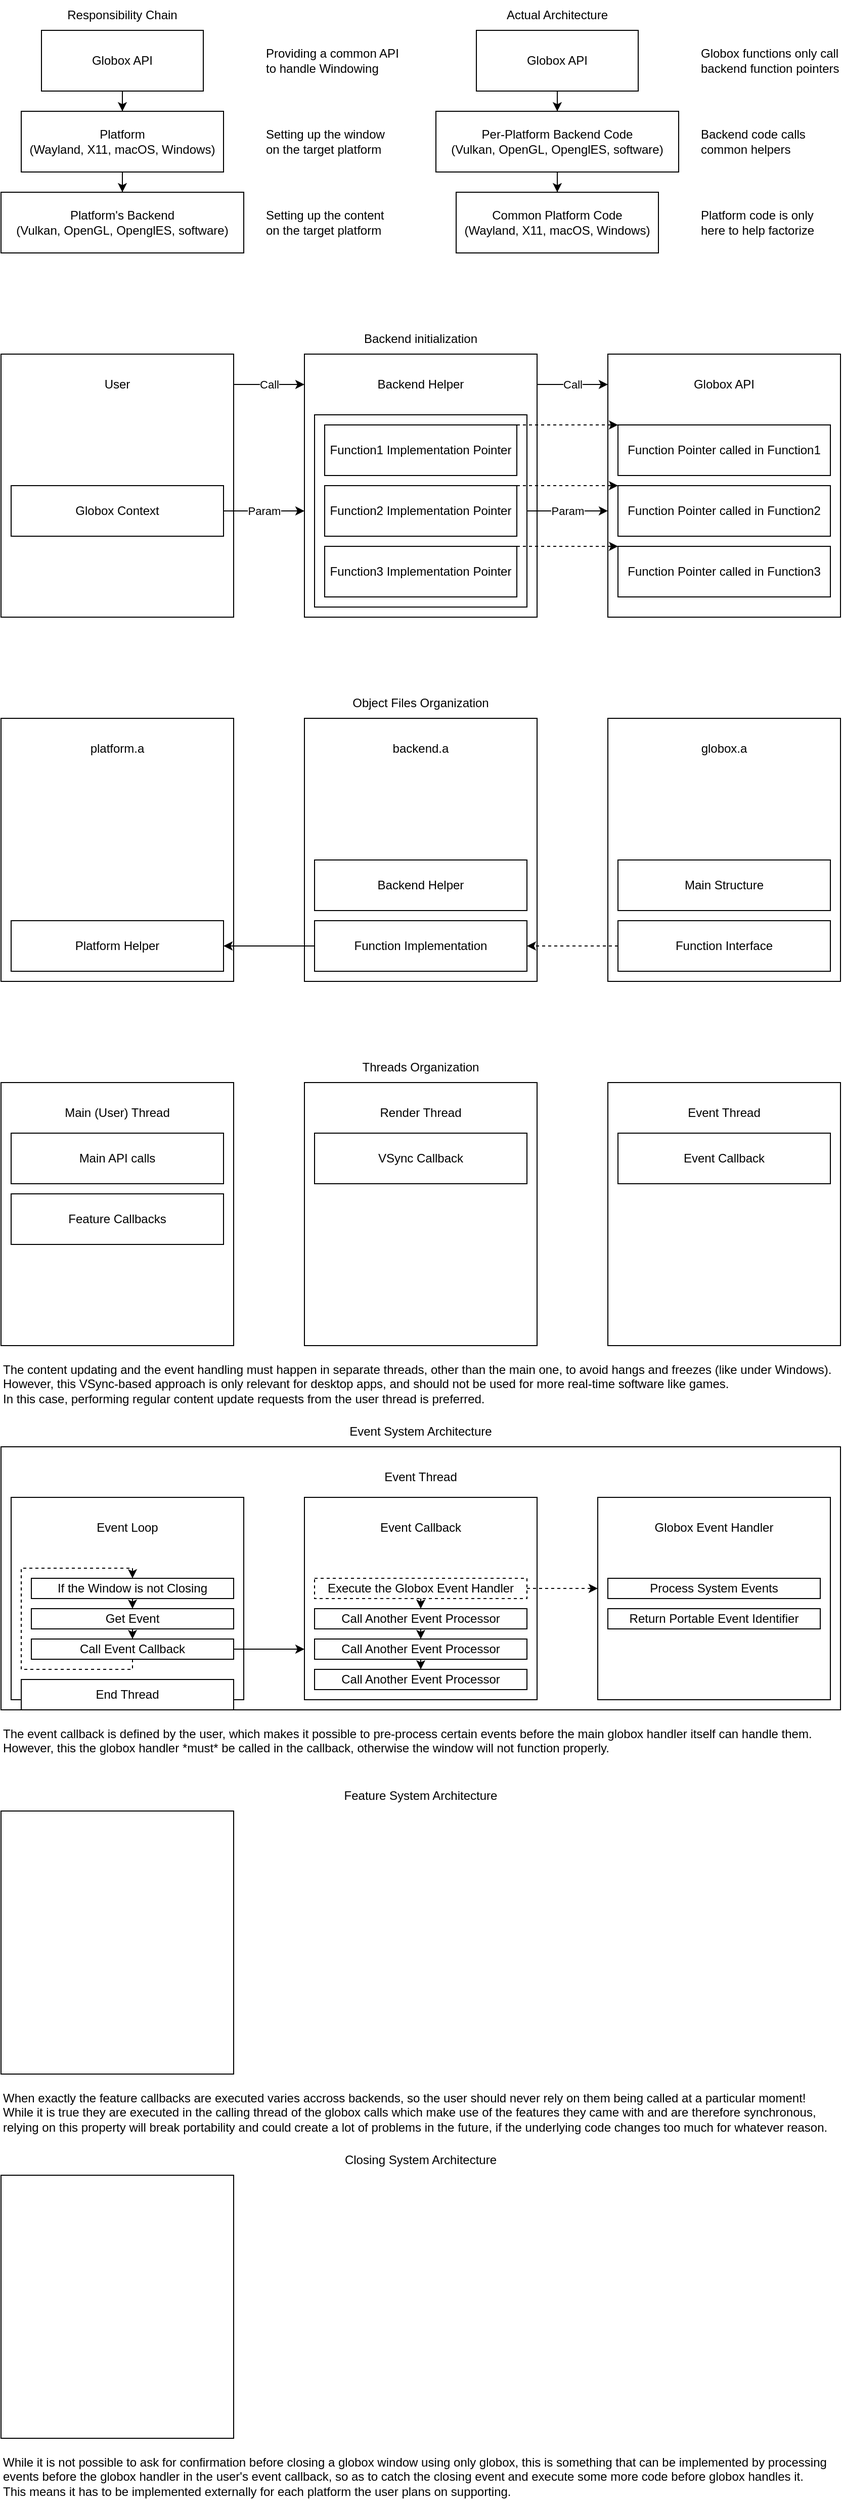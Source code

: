 <mxfile version="19.0.3" type="device"><diagram id="q395PleBGJEE1dHYPSkm" name="Page-1"><mxGraphModel dx="1185" dy="733" grid="1" gridSize="10" guides="0" tooltips="1" connect="1" arrows="1" fold="1" page="1" pageScale="1" pageWidth="850" pageHeight="1100" math="0" shadow="0"><root><mxCell id="0"/><mxCell id="1" parent="0"/><mxCell id="Ep6FRqUDfhVy1RujFqvS-13" value="" style="rounded=0;whiteSpace=wrap;html=1;" parent="1" vertex="1"><mxGeometry x="310" y="360" width="230" height="260" as="geometry"/></mxCell><mxCell id="Ep6FRqUDfhVy1RujFqvS-33" value="Param" style="edgeStyle=orthogonalEdgeStyle;rounded=0;orthogonalLoop=1;jettySize=auto;html=1;entryX=0;entryY=0.596;entryDx=0;entryDy=0;entryPerimeter=0;" parent="1" source="Ep6FRqUDfhVy1RujFqvS-31" target="Ep6FRqUDfhVy1RujFqvS-12" edge="1"><mxGeometry relative="1" as="geometry"><Array as="points"/></mxGeometry></mxCell><mxCell id="Ep6FRqUDfhVy1RujFqvS-31" value="" style="rounded=0;whiteSpace=wrap;html=1;" parent="1" vertex="1"><mxGeometry x="320" y="420" width="210" height="190" as="geometry"/></mxCell><mxCell id="Ep6FRqUDfhVy1RujFqvS-12" value="" style="rounded=0;whiteSpace=wrap;html=1;" parent="1" vertex="1"><mxGeometry x="610" y="360" width="230" height="260" as="geometry"/></mxCell><mxCell id="Ep6FRqUDfhVy1RujFqvS-30" value="&lt;div&gt;Call&lt;/div&gt;" style="edgeStyle=orthogonalEdgeStyle;rounded=0;orthogonalLoop=1;jettySize=auto;html=1;" parent="1" target="Ep6FRqUDfhVy1RujFqvS-12" edge="1"><mxGeometry relative="1" as="geometry"><mxPoint x="540" y="390" as="sourcePoint"/><Array as="points"><mxPoint x="540" y="390"/></Array></mxGeometry></mxCell><mxCell id="Wh6roSkXp979IWMYwvBI-26" style="edgeStyle=orthogonalEdgeStyle;rounded=0;orthogonalLoop=1;jettySize=auto;html=1;" parent="1" source="Wh6roSkXp979IWMYwvBI-1" target="Wh6roSkXp979IWMYwvBI-2" edge="1"><mxGeometry relative="1" as="geometry"/></mxCell><mxCell id="Wh6roSkXp979IWMYwvBI-1" value="&lt;div&gt;Platform&lt;/div&gt;&lt;div&gt;(Wayland, X11, macOS, Windows)&lt;/div&gt;" style="rounded=0;whiteSpace=wrap;html=1;" parent="1" vertex="1"><mxGeometry x="30" y="120" width="200" height="60" as="geometry"/></mxCell><mxCell id="Wh6roSkXp979IWMYwvBI-2" value="&lt;div&gt;Platform's Backend&lt;/div&gt;&lt;div&gt;(Vulkan, OpenGL, OpenglES, software)&lt;/div&gt;" style="rounded=0;whiteSpace=wrap;html=1;" parent="1" vertex="1"><mxGeometry x="10" y="200" width="240" height="60" as="geometry"/></mxCell><mxCell id="Wh6roSkXp979IWMYwvBI-25" style="edgeStyle=orthogonalEdgeStyle;rounded=0;orthogonalLoop=1;jettySize=auto;html=1;" parent="1" source="Wh6roSkXp979IWMYwvBI-3" target="Wh6roSkXp979IWMYwvBI-1" edge="1"><mxGeometry relative="1" as="geometry"/></mxCell><mxCell id="Wh6roSkXp979IWMYwvBI-3" value="&lt;div&gt;Globox API&lt;/div&gt;" style="rounded=0;whiteSpace=wrap;html=1;" parent="1" vertex="1"><mxGeometry x="50" y="40" width="160" height="60" as="geometry"/></mxCell><mxCell id="Wh6roSkXp979IWMYwvBI-4" value="Responsibility Chain" style="text;html=1;strokeColor=none;fillColor=none;align=center;verticalAlign=middle;whiteSpace=wrap;rounded=0;" parent="1" vertex="1"><mxGeometry x="10" y="10" width="240" height="30" as="geometry"/></mxCell><mxCell id="Wh6roSkXp979IWMYwvBI-5" value="Providing a common API to handle Windowing" style="text;html=1;strokeColor=none;fillColor=none;align=left;verticalAlign=middle;whiteSpace=wrap;rounded=0;" parent="1" vertex="1"><mxGeometry x="270" y="50" width="140" height="40" as="geometry"/></mxCell><mxCell id="Wh6roSkXp979IWMYwvBI-6" value="Setting up the window on the target platform" style="text;html=1;strokeColor=none;fillColor=none;align=left;verticalAlign=middle;whiteSpace=wrap;rounded=0;" parent="1" vertex="1"><mxGeometry x="270" y="130" width="130" height="40" as="geometry"/></mxCell><mxCell id="Wh6roSkXp979IWMYwvBI-7" value="Setting up the content on the target platform" style="text;html=1;strokeColor=none;fillColor=none;align=left;verticalAlign=middle;whiteSpace=wrap;rounded=0;" parent="1" vertex="1"><mxGeometry x="270" y="210" width="130" height="40" as="geometry"/></mxCell><mxCell id="Wh6roSkXp979IWMYwvBI-18" value="&lt;div&gt;Common Platform Code&lt;br&gt;&lt;/div&gt;&lt;div&gt;(Wayland, X11, macOS, Windows)&lt;/div&gt;" style="rounded=0;whiteSpace=wrap;html=1;" parent="1" vertex="1"><mxGeometry x="460" y="200" width="200" height="60" as="geometry"/></mxCell><mxCell id="Wh6roSkXp979IWMYwvBI-28" style="edgeStyle=orthogonalEdgeStyle;rounded=0;orthogonalLoop=1;jettySize=auto;html=1;" parent="1" source="Wh6roSkXp979IWMYwvBI-19" target="Wh6roSkXp979IWMYwvBI-18" edge="1"><mxGeometry relative="1" as="geometry"/></mxCell><mxCell id="Wh6roSkXp979IWMYwvBI-19" value="&lt;div&gt;Per-Platform Backend Code&lt;br&gt;&lt;/div&gt;&lt;div&gt;(Vulkan, OpenGL, OpenglES, software)&lt;/div&gt;" style="rounded=0;whiteSpace=wrap;html=1;" parent="1" vertex="1"><mxGeometry x="440" y="120" width="240" height="60" as="geometry"/></mxCell><mxCell id="Wh6roSkXp979IWMYwvBI-27" style="edgeStyle=orthogonalEdgeStyle;rounded=0;orthogonalLoop=1;jettySize=auto;html=1;" parent="1" source="Wh6roSkXp979IWMYwvBI-20" target="Wh6roSkXp979IWMYwvBI-19" edge="1"><mxGeometry relative="1" as="geometry"/></mxCell><mxCell id="Wh6roSkXp979IWMYwvBI-20" value="&lt;div&gt;Globox API&lt;/div&gt;" style="rounded=0;whiteSpace=wrap;html=1;" parent="1" vertex="1"><mxGeometry x="480" y="40" width="160" height="60" as="geometry"/></mxCell><mxCell id="Wh6roSkXp979IWMYwvBI-21" value="&lt;div&gt;Actual Architecture&lt;/div&gt;" style="text;html=1;strokeColor=none;fillColor=none;align=center;verticalAlign=middle;whiteSpace=wrap;rounded=0;" parent="1" vertex="1"><mxGeometry x="440" y="10" width="240" height="30" as="geometry"/></mxCell><mxCell id="Wh6roSkXp979IWMYwvBI-22" value="Globox functions only call backend function pointers" style="text;html=1;strokeColor=none;fillColor=none;align=left;verticalAlign=middle;whiteSpace=wrap;rounded=0;" parent="1" vertex="1"><mxGeometry x="700" y="50" width="140" height="40" as="geometry"/></mxCell><mxCell id="Wh6roSkXp979IWMYwvBI-23" value="Backend code calls common helpers" style="text;html=1;strokeColor=none;fillColor=none;align=left;verticalAlign=middle;whiteSpace=wrap;rounded=0;" parent="1" vertex="1"><mxGeometry x="700" y="130" width="130" height="40" as="geometry"/></mxCell><mxCell id="Wh6roSkXp979IWMYwvBI-24" value="&lt;div&gt;Platform code is only here to help factorize&lt;/div&gt;" style="text;html=1;strokeColor=none;fillColor=none;align=left;verticalAlign=middle;whiteSpace=wrap;rounded=0;" parent="1" vertex="1"><mxGeometry x="700" y="210" width="130" height="40" as="geometry"/></mxCell><mxCell id="Ep6FRqUDfhVy1RujFqvS-20" value="Call" style="edgeStyle=orthogonalEdgeStyle;rounded=0;orthogonalLoop=1;jettySize=auto;html=1;" parent="1" source="Ep6FRqUDfhVy1RujFqvS-5" edge="1"><mxGeometry relative="1" as="geometry"><mxPoint x="310" y="390" as="targetPoint"/><Array as="points"><mxPoint x="310" y="390"/></Array></mxGeometry></mxCell><mxCell id="Ep6FRqUDfhVy1RujFqvS-5" value="" style="rounded=0;whiteSpace=wrap;html=1;" parent="1" vertex="1"><mxGeometry x="10" y="360" width="230" height="260" as="geometry"/></mxCell><mxCell id="Ep6FRqUDfhVy1RujFqvS-34" style="edgeStyle=orthogonalEdgeStyle;rounded=0;orthogonalLoop=1;jettySize=auto;html=1;dashed=1;" parent="1" source="Ep6FRqUDfhVy1RujFqvS-2" target="Ep6FRqUDfhVy1RujFqvS-14" edge="1"><mxGeometry relative="1" as="geometry"><Array as="points"><mxPoint x="570" y="430"/><mxPoint x="570" y="430"/></Array></mxGeometry></mxCell><mxCell id="Ep6FRqUDfhVy1RujFqvS-2" value="Function1 Implementation Pointer" style="rounded=0;whiteSpace=wrap;html=1;" parent="1" vertex="1"><mxGeometry x="330" y="430" width="190" height="50" as="geometry"/></mxCell><mxCell id="Ep6FRqUDfhVy1RujFqvS-35" style="edgeStyle=orthogonalEdgeStyle;rounded=0;orthogonalLoop=1;jettySize=auto;html=1;exitX=1;exitY=0;exitDx=0;exitDy=0;entryX=0;entryY=0;entryDx=0;entryDy=0;dashed=1;" parent="1" source="Ep6FRqUDfhVy1RujFqvS-3" target="Ep6FRqUDfhVy1RujFqvS-15" edge="1"><mxGeometry relative="1" as="geometry"><Array as="points"><mxPoint x="570" y="490"/><mxPoint x="570" y="490"/></Array></mxGeometry></mxCell><mxCell id="Ep6FRqUDfhVy1RujFqvS-3" value="Function2 Implementation Pointer" style="rounded=0;whiteSpace=wrap;html=1;" parent="1" vertex="1"><mxGeometry x="330" y="490" width="190" height="50" as="geometry"/></mxCell><mxCell id="Ep6FRqUDfhVy1RujFqvS-36" style="edgeStyle=orthogonalEdgeStyle;rounded=0;orthogonalLoop=1;jettySize=auto;html=1;exitX=1;exitY=0;exitDx=0;exitDy=0;entryX=0;entryY=0;entryDx=0;entryDy=0;dashed=1;" parent="1" source="Ep6FRqUDfhVy1RujFqvS-10" target="Ep6FRqUDfhVy1RujFqvS-16" edge="1"><mxGeometry relative="1" as="geometry"><Array as="points"><mxPoint x="550" y="550"/><mxPoint x="550" y="550"/></Array></mxGeometry></mxCell><mxCell id="Ep6FRqUDfhVy1RujFqvS-10" value="Function3 Implementation Pointer" style="rounded=0;whiteSpace=wrap;html=1;" parent="1" vertex="1"><mxGeometry x="330" y="550" width="190" height="50" as="geometry"/></mxCell><mxCell id="Ep6FRqUDfhVy1RujFqvS-14" value="Function Pointer called in Function1" style="rounded=0;whiteSpace=wrap;html=1;" parent="1" vertex="1"><mxGeometry x="620" y="430" width="210" height="50" as="geometry"/></mxCell><mxCell id="Ep6FRqUDfhVy1RujFqvS-15" value="Function Pointer called in Function2" style="rounded=0;whiteSpace=wrap;html=1;" parent="1" vertex="1"><mxGeometry x="620" y="490" width="210" height="50" as="geometry"/></mxCell><mxCell id="Ep6FRqUDfhVy1RujFqvS-16" value="Function Pointer called in Function3" style="rounded=0;whiteSpace=wrap;html=1;" parent="1" vertex="1"><mxGeometry x="620" y="550" width="210" height="50" as="geometry"/></mxCell><mxCell id="Ep6FRqUDfhVy1RujFqvS-17" value="User" style="text;html=1;strokeColor=none;fillColor=none;align=center;verticalAlign=middle;whiteSpace=wrap;rounded=0;" parent="1" vertex="1"><mxGeometry x="20" y="370" width="210" height="40" as="geometry"/></mxCell><mxCell id="Ep6FRqUDfhVy1RujFqvS-18" value="Backend Helper" style="text;html=1;strokeColor=none;fillColor=none;align=center;verticalAlign=middle;whiteSpace=wrap;rounded=0;" parent="1" vertex="1"><mxGeometry x="320" y="370" width="210" height="40" as="geometry"/></mxCell><mxCell id="Ep6FRqUDfhVy1RujFqvS-19" value="Globox API" style="text;html=1;strokeColor=none;fillColor=none;align=center;verticalAlign=middle;whiteSpace=wrap;rounded=0;" parent="1" vertex="1"><mxGeometry x="620" y="370" width="210" height="40" as="geometry"/></mxCell><mxCell id="Ep6FRqUDfhVy1RujFqvS-25" value="Backend initialization" style="text;html=1;strokeColor=none;fillColor=none;align=center;verticalAlign=middle;whiteSpace=wrap;rounded=0;" parent="1" vertex="1"><mxGeometry x="10" y="330" width="830" height="30" as="geometry"/></mxCell><mxCell id="Ep6FRqUDfhVy1RujFqvS-28" value="Param" style="edgeStyle=orthogonalEdgeStyle;rounded=0;orthogonalLoop=1;jettySize=auto;html=1;" parent="1" source="Ep6FRqUDfhVy1RujFqvS-26" edge="1"><mxGeometry relative="1" as="geometry"><mxPoint x="310" y="515" as="targetPoint"/><Array as="points"><mxPoint x="310" y="515"/></Array></mxGeometry></mxCell><mxCell id="Ep6FRqUDfhVy1RujFqvS-26" value="Globox Context" style="rounded=0;whiteSpace=wrap;html=1;" parent="1" vertex="1"><mxGeometry x="20" y="490" width="210" height="50" as="geometry"/></mxCell><mxCell id="Ep6FRqUDfhVy1RujFqvS-37" value="Object Files Organization" style="text;html=1;strokeColor=none;fillColor=none;align=center;verticalAlign=middle;whiteSpace=wrap;rounded=0;" parent="1" vertex="1"><mxGeometry x="10" y="690" width="830" height="30" as="geometry"/></mxCell><mxCell id="dSDK5b-otHIs8N-x7bHy-1" value="" style="rounded=0;whiteSpace=wrap;html=1;" parent="1" vertex="1"><mxGeometry x="10" y="720" width="230" height="260" as="geometry"/></mxCell><mxCell id="dSDK5b-otHIs8N-x7bHy-2" value="platform.a" style="text;html=1;strokeColor=none;fillColor=none;align=center;verticalAlign=middle;whiteSpace=wrap;rounded=0;" parent="1" vertex="1"><mxGeometry x="20" y="730" width="210" height="40" as="geometry"/></mxCell><mxCell id="dSDK5b-otHIs8N-x7bHy-4" value="" style="rounded=0;whiteSpace=wrap;html=1;" parent="1" vertex="1"><mxGeometry x="310" y="720" width="230" height="260" as="geometry"/></mxCell><mxCell id="dSDK5b-otHIs8N-x7bHy-5" value="&lt;div&gt;backend.a&lt;/div&gt;" style="text;html=1;strokeColor=none;fillColor=none;align=center;verticalAlign=middle;whiteSpace=wrap;rounded=0;" parent="1" vertex="1"><mxGeometry x="320" y="730" width="210" height="40" as="geometry"/></mxCell><mxCell id="dSDK5b-otHIs8N-x7bHy-6" value="" style="rounded=0;whiteSpace=wrap;html=1;" parent="1" vertex="1"><mxGeometry x="610" y="720" width="230" height="260" as="geometry"/></mxCell><mxCell id="dSDK5b-otHIs8N-x7bHy-7" value="globox.a" style="text;html=1;strokeColor=none;fillColor=none;align=center;verticalAlign=middle;whiteSpace=wrap;rounded=0;" parent="1" vertex="1"><mxGeometry x="620" y="730" width="210" height="40" as="geometry"/></mxCell><mxCell id="dSDK5b-otHIs8N-x7bHy-11" style="edgeStyle=orthogonalEdgeStyle;rounded=0;orthogonalLoop=1;jettySize=auto;html=1;" parent="1" source="dSDK5b-otHIs8N-x7bHy-8" target="dSDK5b-otHIs8N-x7bHy-9" edge="1"><mxGeometry relative="1" as="geometry"/></mxCell><mxCell id="dSDK5b-otHIs8N-x7bHy-8" value="Function Implementation" style="rounded=0;whiteSpace=wrap;html=1;" parent="1" vertex="1"><mxGeometry x="320" y="920" width="210" height="50" as="geometry"/></mxCell><mxCell id="dSDK5b-otHIs8N-x7bHy-9" value="Platform Helper" style="rounded=0;whiteSpace=wrap;html=1;" parent="1" vertex="1"><mxGeometry x="20" y="920" width="210" height="50" as="geometry"/></mxCell><mxCell id="dSDK5b-otHIs8N-x7bHy-12" style="edgeStyle=orthogonalEdgeStyle;rounded=0;orthogonalLoop=1;jettySize=auto;html=1;dashed=1;" parent="1" source="dSDK5b-otHIs8N-x7bHy-10" target="dSDK5b-otHIs8N-x7bHy-8" edge="1"><mxGeometry relative="1" as="geometry"/></mxCell><mxCell id="dSDK5b-otHIs8N-x7bHy-10" value="Function Interface" style="rounded=0;whiteSpace=wrap;html=1;" parent="1" vertex="1"><mxGeometry x="620" y="920" width="210" height="50" as="geometry"/></mxCell><mxCell id="dSDK5b-otHIs8N-x7bHy-13" value="Backend Helper" style="rounded=0;whiteSpace=wrap;html=1;" parent="1" vertex="1"><mxGeometry x="320" y="860" width="210" height="50" as="geometry"/></mxCell><mxCell id="dSDK5b-otHIs8N-x7bHy-14" value="Main Structure" style="rounded=0;whiteSpace=wrap;html=1;" parent="1" vertex="1"><mxGeometry x="620" y="860" width="210" height="50" as="geometry"/></mxCell><mxCell id="dSDK5b-otHIs8N-x7bHy-15" value="Threads Organization" style="text;html=1;strokeColor=none;fillColor=none;align=center;verticalAlign=middle;whiteSpace=wrap;rounded=0;" parent="1" vertex="1"><mxGeometry x="10" y="1050" width="830" height="30" as="geometry"/></mxCell><mxCell id="dSDK5b-otHIs8N-x7bHy-16" value="" style="rounded=0;whiteSpace=wrap;html=1;" parent="1" vertex="1"><mxGeometry x="10" y="1080" width="230" height="260" as="geometry"/></mxCell><mxCell id="dSDK5b-otHIs8N-x7bHy-17" value="Main (User) Thread" style="text;html=1;strokeColor=none;fillColor=none;align=center;verticalAlign=middle;whiteSpace=wrap;rounded=0;" parent="1" vertex="1"><mxGeometry x="20" y="1090" width="210" height="40" as="geometry"/></mxCell><mxCell id="dSDK5b-otHIs8N-x7bHy-18" value="" style="rounded=0;whiteSpace=wrap;html=1;" parent="1" vertex="1"><mxGeometry x="310" y="1080" width="230" height="260" as="geometry"/></mxCell><mxCell id="dSDK5b-otHIs8N-x7bHy-19" value="Render Thread" style="text;html=1;strokeColor=none;fillColor=none;align=center;verticalAlign=middle;whiteSpace=wrap;rounded=0;" parent="1" vertex="1"><mxGeometry x="320" y="1090" width="210" height="40" as="geometry"/></mxCell><mxCell id="dSDK5b-otHIs8N-x7bHy-20" value="" style="rounded=0;whiteSpace=wrap;html=1;" parent="1" vertex="1"><mxGeometry x="610" y="1080" width="230" height="260" as="geometry"/></mxCell><mxCell id="dSDK5b-otHIs8N-x7bHy-21" value="Event Thread" style="text;html=1;strokeColor=none;fillColor=none;align=center;verticalAlign=middle;whiteSpace=wrap;rounded=0;" parent="1" vertex="1"><mxGeometry x="620" y="1090" width="210" height="40" as="geometry"/></mxCell><mxCell id="dSDK5b-otHIs8N-x7bHy-24" value="Feature Callbacks" style="rounded=0;whiteSpace=wrap;html=1;" parent="1" vertex="1"><mxGeometry x="20" y="1190" width="210" height="50" as="geometry"/></mxCell><mxCell id="dSDK5b-otHIs8N-x7bHy-27" value="VSync Callback" style="rounded=0;whiteSpace=wrap;html=1;" parent="1" vertex="1"><mxGeometry x="320" y="1130" width="210" height="50" as="geometry"/></mxCell><mxCell id="dSDK5b-otHIs8N-x7bHy-28" value="Event Callback" style="rounded=0;whiteSpace=wrap;html=1;" parent="1" vertex="1"><mxGeometry x="620" y="1130" width="210" height="50" as="geometry"/></mxCell><mxCell id="dSDK5b-otHIs8N-x7bHy-29" value="Main API calls" style="rounded=0;whiteSpace=wrap;html=1;" parent="1" vertex="1"><mxGeometry x="20" y="1130" width="210" height="50" as="geometry"/></mxCell><mxCell id="dSDK5b-otHIs8N-x7bHy-30" value="&lt;div&gt;The content updating and the event handling must happen in separate threads, other than the main one, to avoid hangs and freezes (like under Windows).&lt;/div&gt;&lt;div&gt;However, this VSync-based approach is only relevant for desktop apps, and should not be used for more real-time software like games.&lt;/div&gt;&lt;div&gt;In this case, performing regular content update requests from the user thread is preferred.&lt;br&gt;&lt;/div&gt;" style="text;html=1;strokeColor=none;fillColor=none;align=left;verticalAlign=top;whiteSpace=wrap;rounded=0;" parent="1" vertex="1"><mxGeometry x="10" y="1350" width="830" height="50" as="geometry"/></mxCell><mxCell id="iFkx3ZZmeuitUi8KAWGE-1" value="Event System Architecture&lt;br&gt;" style="text;html=1;strokeColor=none;fillColor=none;align=center;verticalAlign=middle;whiteSpace=wrap;rounded=0;" vertex="1" parent="1"><mxGeometry x="10" y="1410" width="830" height="30" as="geometry"/></mxCell><mxCell id="iFkx3ZZmeuitUi8KAWGE-2" value="" style="rounded=0;whiteSpace=wrap;html=1;" vertex="1" parent="1"><mxGeometry x="10" y="1440" width="830" height="260" as="geometry"/></mxCell><mxCell id="iFkx3ZZmeuitUi8KAWGE-3" value="Event Thread" style="text;html=1;strokeColor=none;fillColor=none;align=center;verticalAlign=middle;whiteSpace=wrap;rounded=0;" vertex="1" parent="1"><mxGeometry x="320" y="1450" width="210" height="40" as="geometry"/></mxCell><mxCell id="iFkx3ZZmeuitUi8KAWGE-14" value="" style="rounded=0;whiteSpace=wrap;html=1;" vertex="1" parent="1"><mxGeometry x="20" y="1490" width="230" height="200" as="geometry"/></mxCell><mxCell id="iFkx3ZZmeuitUi8KAWGE-24" style="edgeStyle=orthogonalEdgeStyle;rounded=0;orthogonalLoop=1;jettySize=auto;html=1;exitX=0.5;exitY=1;exitDx=0;exitDy=0;entryX=0.5;entryY=0;entryDx=0;entryDy=0;dashed=1;" edge="1" parent="1" source="iFkx3ZZmeuitUi8KAWGE-15" target="iFkx3ZZmeuitUi8KAWGE-19"><mxGeometry relative="1" as="geometry"/></mxCell><mxCell id="iFkx3ZZmeuitUi8KAWGE-15" value="If the Window is not Closing" style="rounded=0;whiteSpace=wrap;html=1;" vertex="1" parent="1"><mxGeometry x="40" y="1570" width="200" height="20" as="geometry"/></mxCell><mxCell id="iFkx3ZZmeuitUi8KAWGE-16" value="Event Loop" style="text;html=1;strokeColor=none;fillColor=none;align=center;verticalAlign=middle;whiteSpace=wrap;rounded=0;" vertex="1" parent="1"><mxGeometry x="30" y="1500" width="210" height="40" as="geometry"/></mxCell><mxCell id="iFkx3ZZmeuitUi8KAWGE-18" style="edgeStyle=orthogonalEdgeStyle;rounded=0;orthogonalLoop=1;jettySize=auto;html=1;entryX=0.5;entryY=0;entryDx=0;entryDy=0;exitX=0.5;exitY=1;exitDx=0;exitDy=0;dashed=1;" edge="1" parent="1" source="iFkx3ZZmeuitUi8KAWGE-17" target="iFkx3ZZmeuitUi8KAWGE-15"><mxGeometry relative="1" as="geometry"><Array as="points"><mxPoint x="140" y="1660"/><mxPoint x="30" y="1660"/><mxPoint x="30" y="1560"/><mxPoint x="140" y="1560"/></Array></mxGeometry></mxCell><mxCell id="iFkx3ZZmeuitUi8KAWGE-34" style="edgeStyle=orthogonalEdgeStyle;rounded=0;orthogonalLoop=1;jettySize=auto;html=1;exitX=1;exitY=0.5;exitDx=0;exitDy=0;" edge="1" parent="1" source="iFkx3ZZmeuitUi8KAWGE-17" target="iFkx3ZZmeuitUi8KAWGE-28"><mxGeometry relative="1" as="geometry"><Array as="points"><mxPoint x="290" y="1640"/><mxPoint x="290" y="1640"/></Array></mxGeometry></mxCell><mxCell id="iFkx3ZZmeuitUi8KAWGE-17" value="Call Event Callback" style="rounded=0;whiteSpace=wrap;html=1;" vertex="1" parent="1"><mxGeometry x="40" y="1630" width="200" height="20" as="geometry"/></mxCell><mxCell id="iFkx3ZZmeuitUi8KAWGE-23" style="edgeStyle=orthogonalEdgeStyle;rounded=0;orthogonalLoop=1;jettySize=auto;html=1;exitX=0.5;exitY=1;exitDx=0;exitDy=0;entryX=0.5;entryY=0;entryDx=0;entryDy=0;dashed=1;" edge="1" parent="1" source="iFkx3ZZmeuitUi8KAWGE-19" target="iFkx3ZZmeuitUi8KAWGE-17"><mxGeometry relative="1" as="geometry"/></mxCell><mxCell id="iFkx3ZZmeuitUi8KAWGE-19" value="Get Event" style="rounded=0;whiteSpace=wrap;html=1;" vertex="1" parent="1"><mxGeometry x="40" y="1600" width="200" height="20" as="geometry"/></mxCell><mxCell id="iFkx3ZZmeuitUi8KAWGE-28" value="" style="rounded=0;whiteSpace=wrap;html=1;" vertex="1" parent="1"><mxGeometry x="310" y="1490" width="230" height="200" as="geometry"/></mxCell><mxCell id="iFkx3ZZmeuitUi8KAWGE-32" value="" style="rounded=0;whiteSpace=wrap;html=1;" vertex="1" parent="1"><mxGeometry x="600" y="1490" width="230" height="200" as="geometry"/></mxCell><mxCell id="iFkx3ZZmeuitUi8KAWGE-33" value="Event Callback" style="text;html=1;strokeColor=none;fillColor=none;align=center;verticalAlign=middle;whiteSpace=wrap;rounded=0;" vertex="1" parent="1"><mxGeometry x="320" y="1500" width="210" height="40" as="geometry"/></mxCell><mxCell id="iFkx3ZZmeuitUi8KAWGE-40" style="edgeStyle=orthogonalEdgeStyle;rounded=0;orthogonalLoop=1;jettySize=auto;html=1;exitX=0.5;exitY=1;exitDx=0;exitDy=0;entryX=0.5;entryY=0;entryDx=0;entryDy=0;dashed=1;" edge="1" parent="1" source="iFkx3ZZmeuitUi8KAWGE-36" target="iFkx3ZZmeuitUi8KAWGE-37"><mxGeometry relative="1" as="geometry"/></mxCell><mxCell id="iFkx3ZZmeuitUi8KAWGE-43" style="edgeStyle=orthogonalEdgeStyle;rounded=0;orthogonalLoop=1;jettySize=auto;html=1;exitX=1;exitY=0.5;exitDx=0;exitDy=0;dashed=1;" edge="1" parent="1" source="iFkx3ZZmeuitUi8KAWGE-36" target="iFkx3ZZmeuitUi8KAWGE-32"><mxGeometry relative="1" as="geometry"><Array as="points"><mxPoint x="580" y="1580"/><mxPoint x="580" y="1580"/></Array></mxGeometry></mxCell><mxCell id="iFkx3ZZmeuitUi8KAWGE-36" value="Execute the Globox Event Handler" style="rounded=0;whiteSpace=wrap;html=1;dashed=1;" vertex="1" parent="1"><mxGeometry x="320" y="1570" width="210" height="20" as="geometry"/></mxCell><mxCell id="iFkx3ZZmeuitUi8KAWGE-41" style="edgeStyle=orthogonalEdgeStyle;rounded=0;orthogonalLoop=1;jettySize=auto;html=1;exitX=0.5;exitY=1;exitDx=0;exitDy=0;entryX=0.5;entryY=0;entryDx=0;entryDy=0;dashed=1;" edge="1" parent="1" source="iFkx3ZZmeuitUi8KAWGE-37" target="iFkx3ZZmeuitUi8KAWGE-38"><mxGeometry relative="1" as="geometry"/></mxCell><mxCell id="iFkx3ZZmeuitUi8KAWGE-37" value="Call Another Event Processor" style="rounded=0;whiteSpace=wrap;html=1;" vertex="1" parent="1"><mxGeometry x="320" y="1600" width="210" height="20" as="geometry"/></mxCell><mxCell id="iFkx3ZZmeuitUi8KAWGE-42" style="edgeStyle=orthogonalEdgeStyle;rounded=0;orthogonalLoop=1;jettySize=auto;html=1;exitX=0.5;exitY=1;exitDx=0;exitDy=0;entryX=0.5;entryY=0;entryDx=0;entryDy=0;dashed=1;" edge="1" parent="1" source="iFkx3ZZmeuitUi8KAWGE-38" target="iFkx3ZZmeuitUi8KAWGE-39"><mxGeometry relative="1" as="geometry"/></mxCell><mxCell id="iFkx3ZZmeuitUi8KAWGE-38" value="Call Another&amp;nbsp;Event Processor" style="rounded=0;whiteSpace=wrap;html=1;" vertex="1" parent="1"><mxGeometry x="320" y="1630" width="210" height="20" as="geometry"/></mxCell><mxCell id="iFkx3ZZmeuitUi8KAWGE-39" value="Call Another&amp;nbsp;Event Processor" style="rounded=0;whiteSpace=wrap;html=1;" vertex="1" parent="1"><mxGeometry x="320" y="1660" width="210" height="20" as="geometry"/></mxCell><mxCell id="iFkx3ZZmeuitUi8KAWGE-44" value="Globox Event Handler" style="text;html=1;strokeColor=none;fillColor=none;align=center;verticalAlign=middle;whiteSpace=wrap;rounded=0;" vertex="1" parent="1"><mxGeometry x="610" y="1500" width="210" height="40" as="geometry"/></mxCell><mxCell id="iFkx3ZZmeuitUi8KAWGE-45" value="Process System Events" style="rounded=0;whiteSpace=wrap;html=1;" vertex="1" parent="1"><mxGeometry x="610" y="1570" width="210" height="20" as="geometry"/></mxCell><mxCell id="iFkx3ZZmeuitUi8KAWGE-47" value="Return Portable Event Identifier" style="rounded=0;whiteSpace=wrap;html=1;" vertex="1" parent="1"><mxGeometry x="610" y="1600" width="210" height="20" as="geometry"/></mxCell><mxCell id="iFkx3ZZmeuitUi8KAWGE-48" value="End Thread" style="rounded=0;whiteSpace=wrap;html=1;" vertex="1" parent="1"><mxGeometry x="30" y="1670" width="210" height="30" as="geometry"/></mxCell><mxCell id="iFkx3ZZmeuitUi8KAWGE-49" value="Feature System Architecture" style="text;html=1;strokeColor=none;fillColor=none;align=center;verticalAlign=middle;whiteSpace=wrap;rounded=0;" vertex="1" parent="1"><mxGeometry x="10" y="1770" width="830" height="30" as="geometry"/></mxCell><mxCell id="iFkx3ZZmeuitUi8KAWGE-50" value="" style="rounded=0;whiteSpace=wrap;html=1;" vertex="1" parent="1"><mxGeometry x="10" y="1800" width="230" height="260" as="geometry"/></mxCell><mxCell id="iFkx3ZZmeuitUi8KAWGE-60" value="Closing System Architecture" style="text;html=1;strokeColor=none;fillColor=none;align=center;verticalAlign=middle;whiteSpace=wrap;rounded=0;" vertex="1" parent="1"><mxGeometry x="10" y="2130" width="830" height="30" as="geometry"/></mxCell><mxCell id="iFkx3ZZmeuitUi8KAWGE-61" value="" style="rounded=0;whiteSpace=wrap;html=1;" vertex="1" parent="1"><mxGeometry x="10" y="2160" width="230" height="260" as="geometry"/></mxCell><mxCell id="iFkx3ZZmeuitUi8KAWGE-62" value="&lt;div&gt;The event callback is defined by the user, which makes it possible to pre-process certain events before the main globox handler itself can handle them. However, this the globox handler *must* be called in the callback, otherwise the window will not function properly.&lt;/div&gt;" style="text;html=1;strokeColor=none;fillColor=none;align=left;verticalAlign=top;whiteSpace=wrap;rounded=0;" vertex="1" parent="1"><mxGeometry x="10" y="1710" width="830" height="50" as="geometry"/></mxCell><mxCell id="iFkx3ZZmeuitUi8KAWGE-63" value="When exactly the feature callbacks are executed varies accross backends, so the user should never rely on them being called at a particular moment! While it is true they are executed in the calling thread of the globox calls which make use of the features they came with and are therefore synchronous, relying on this property will break portability and could create a lot of problems in the future, if the underlying code changes too much for whatever reason." style="text;html=1;strokeColor=none;fillColor=none;align=left;verticalAlign=top;whiteSpace=wrap;rounded=0;" vertex="1" parent="1"><mxGeometry x="10" y="2070" width="820" height="50" as="geometry"/></mxCell><mxCell id="iFkx3ZZmeuitUi8KAWGE-64" value="While it is not possible to ask for confirmation before closing a globox window using only globox, this is something that can be implemented by processing&lt;br&gt;events before the globox handler in the user's event callback, so as to catch the closing event and execute some more code before globox handles it.&lt;br&gt;This means it has to be implemented externally for each platform the user plans on supporting." style="text;html=1;strokeColor=none;fillColor=none;align=left;verticalAlign=top;whiteSpace=wrap;rounded=0;" vertex="1" parent="1"><mxGeometry x="10" y="2430" width="830" height="50" as="geometry"/></mxCell></root></mxGraphModel></diagram></mxfile>